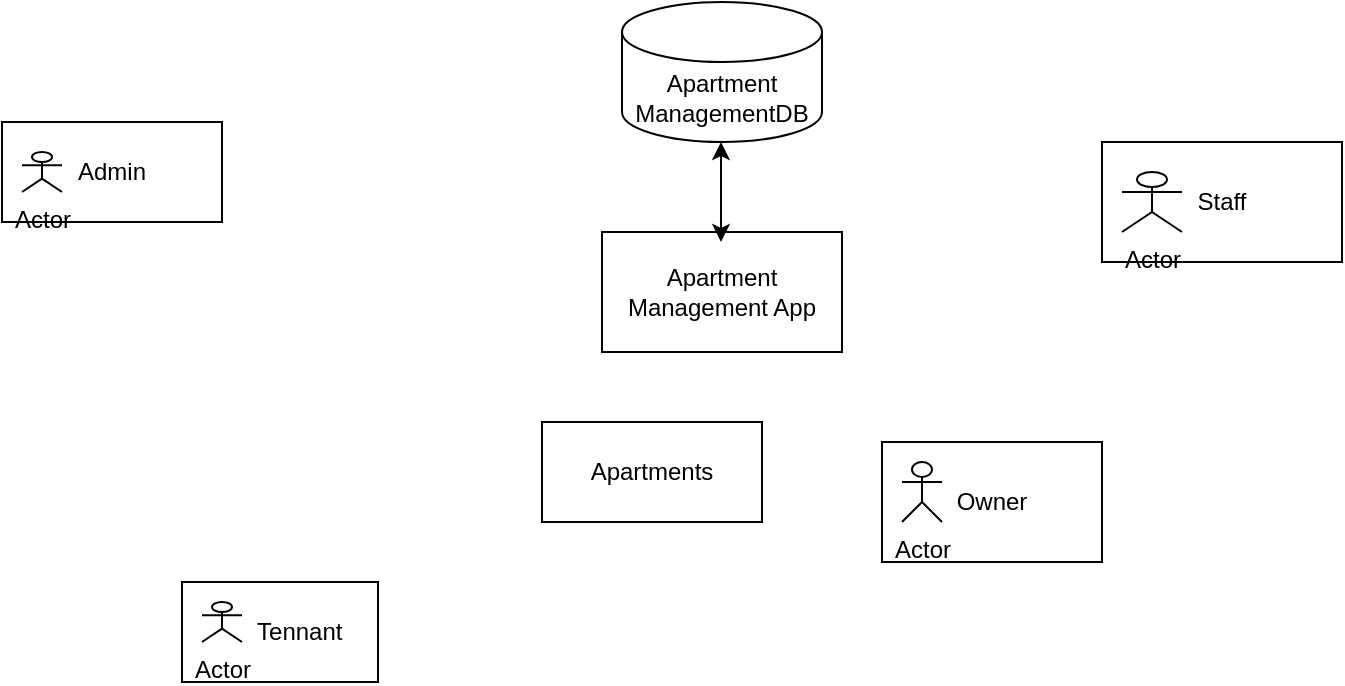<mxfile version="21.7.2" type="github">
  <diagram name="Trang-1" id="fliTURb_cvbP52fUOgku">
    <mxGraphModel dx="1050" dy="534" grid="1" gridSize="10" guides="1" tooltips="1" connect="1" arrows="1" fold="1" page="1" pageScale="1" pageWidth="827" pageHeight="1169" math="0" shadow="0">
      <root>
        <mxCell id="0" />
        <mxCell id="1" parent="0" />
        <mxCell id="yqCD-gNZLuBuFUGkV8YD-1" value="Admin" style="rounded=0;whiteSpace=wrap;html=1;" vertex="1" parent="1">
          <mxGeometry x="40" y="90" width="110" height="50" as="geometry" />
        </mxCell>
        <mxCell id="yqCD-gNZLuBuFUGkV8YD-2" value="&amp;nbsp; &amp;nbsp; &amp;nbsp; Tennant" style="rounded=0;whiteSpace=wrap;html=1;" vertex="1" parent="1">
          <mxGeometry x="130" y="320" width="98" height="50" as="geometry" />
        </mxCell>
        <mxCell id="yqCD-gNZLuBuFUGkV8YD-3" value="Owner" style="rounded=0;whiteSpace=wrap;html=1;" vertex="1" parent="1">
          <mxGeometry x="480" y="250" width="110" height="60" as="geometry" />
        </mxCell>
        <mxCell id="yqCD-gNZLuBuFUGkV8YD-4" value="Actor" style="shape=umlActor;verticalLabelPosition=bottom;verticalAlign=top;html=1;outlineConnect=0;" vertex="1" parent="1">
          <mxGeometry x="50" y="105" width="20" height="20" as="geometry" />
        </mxCell>
        <mxCell id="yqCD-gNZLuBuFUGkV8YD-10" value="Actor" style="shape=umlActor;verticalLabelPosition=bottom;verticalAlign=top;html=1;outlineConnect=0;" vertex="1" parent="1">
          <mxGeometry x="140" y="330" width="20" height="20" as="geometry" />
        </mxCell>
        <mxCell id="yqCD-gNZLuBuFUGkV8YD-14" value="Actor" style="shape=umlActor;verticalLabelPosition=bottom;verticalAlign=top;html=1;outlineConnect=0;" vertex="1" parent="1">
          <mxGeometry x="490" y="260" width="20" height="30" as="geometry" />
        </mxCell>
        <mxCell id="yqCD-gNZLuBuFUGkV8YD-19" value="Staff&lt;br&gt;" style="rounded=0;whiteSpace=wrap;html=1;" vertex="1" parent="1">
          <mxGeometry x="590" y="100" width="120" height="60" as="geometry" />
        </mxCell>
        <mxCell id="yqCD-gNZLuBuFUGkV8YD-21" value="Actor" style="shape=umlActor;verticalLabelPosition=bottom;verticalAlign=top;html=1;outlineConnect=0;" vertex="1" parent="1">
          <mxGeometry x="600" y="115" width="30" height="30" as="geometry" />
        </mxCell>
        <mxCell id="yqCD-gNZLuBuFUGkV8YD-23" value="Apartment ManagementDB" style="shape=cylinder3;whiteSpace=wrap;html=1;boundedLbl=1;backgroundOutline=1;size=15;" vertex="1" parent="1">
          <mxGeometry x="350" y="30" width="100" height="70" as="geometry" />
        </mxCell>
        <mxCell id="yqCD-gNZLuBuFUGkV8YD-27" value="Apartment Management App&lt;br&gt;" style="rounded=0;whiteSpace=wrap;html=1;" vertex="1" parent="1">
          <mxGeometry x="340" y="145" width="120" height="60" as="geometry" />
        </mxCell>
        <mxCell id="yqCD-gNZLuBuFUGkV8YD-32" value="" style="endArrow=classic;startArrow=classic;html=1;rounded=0;" edge="1" parent="1">
          <mxGeometry width="50" height="50" relative="1" as="geometry">
            <mxPoint x="399.5" y="150" as="sourcePoint" />
            <mxPoint x="399.5" y="100" as="targetPoint" />
          </mxGeometry>
        </mxCell>
        <mxCell id="yqCD-gNZLuBuFUGkV8YD-33" value="Apartments" style="html=1;whiteSpace=wrap;" vertex="1" parent="1">
          <mxGeometry x="310" y="240" width="110" height="50" as="geometry" />
        </mxCell>
        <mxCell id="yqCD-gNZLuBuFUGkV8YD-34" style="edgeStyle=orthogonalEdgeStyle;rounded=0;orthogonalLoop=1;jettySize=auto;html=1;exitX=0.5;exitY=1;exitDx=0;exitDy=0;" edge="1" parent="1" source="yqCD-gNZLuBuFUGkV8YD-33" target="yqCD-gNZLuBuFUGkV8YD-33">
          <mxGeometry relative="1" as="geometry" />
        </mxCell>
      </root>
    </mxGraphModel>
  </diagram>
</mxfile>
